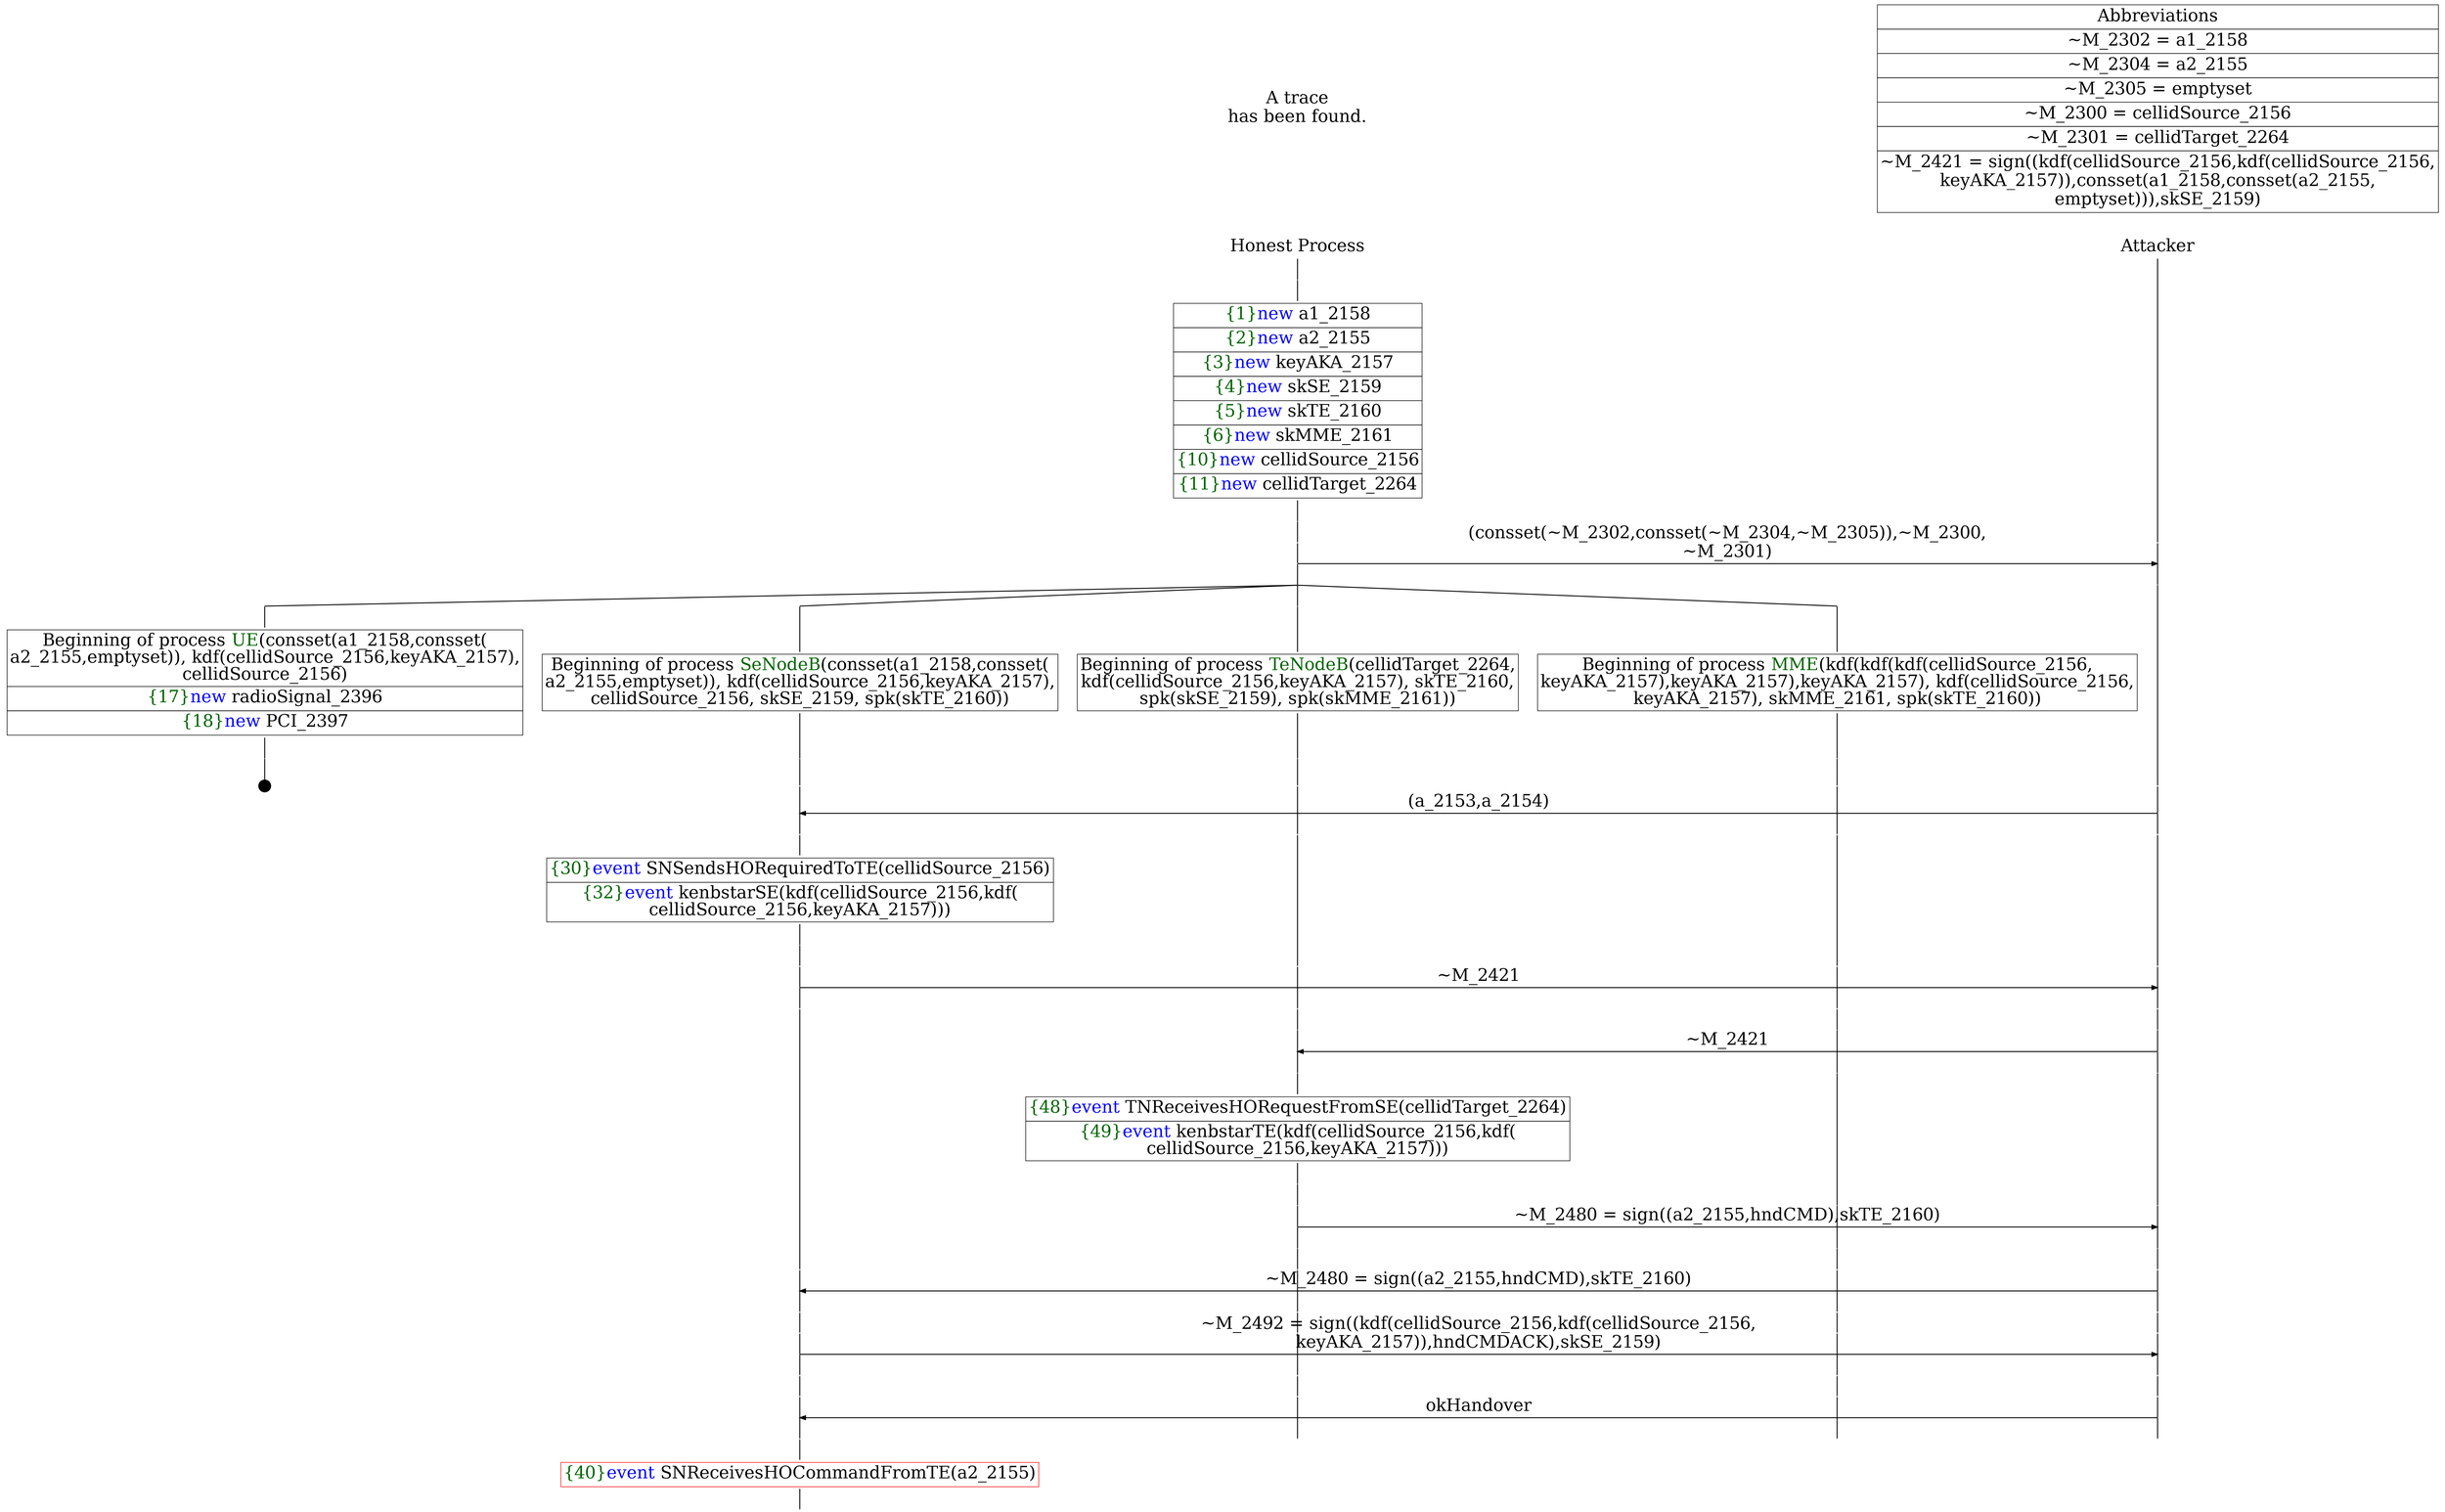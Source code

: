 digraph {
graph [ordering = out]
edge [arrowhead = none, penwidth = 1.6, fontsize = 30]
node [shape = point, width = 0, height = 0, fontsize = 30]
Trace [label = <A trace<br/>
has been found.<br/>
>, shape = plaintext]
P0__0 [label = "Honest Process", shape = plaintext]
P__0 [label = "Attacker", shape = plaintext]
Trace -> P0__0 [label = "", style = invisible, weight = 100]{rank = same; P0__0 P__0}
P0__0 -> P0__1 [label = <>, weight = 100]
P0__1 -> P0__2 [label = <>, weight = 100]
P0__2 [shape = plaintext, label = <<TABLE BORDER="0" CELLBORDER="1" CELLSPACING="0" CELLPADDING="4"> <TR><TD><FONT COLOR="darkgreen">{1}</FONT><FONT COLOR="blue">new </FONT>a1_2158</TD></TR><TR><TD><FONT COLOR="darkgreen">{2}</FONT><FONT COLOR="blue">new </FONT>a2_2155</TD></TR><TR><TD><FONT COLOR="darkgreen">{3}</FONT><FONT COLOR="blue">new </FONT>keyAKA_2157</TD></TR><TR><TD><FONT COLOR="darkgreen">{4}</FONT><FONT COLOR="blue">new </FONT>skSE_2159</TD></TR><TR><TD><FONT COLOR="darkgreen">{5}</FONT><FONT COLOR="blue">new </FONT>skTE_2160</TD></TR><TR><TD><FONT COLOR="darkgreen">{6}</FONT><FONT COLOR="blue">new </FONT>skMME_2161</TD></TR><TR><TD><FONT COLOR="darkgreen">{10}</FONT><FONT COLOR="blue">new </FONT>cellidSource_2156</TD></TR><TR><TD><FONT COLOR="darkgreen">{11}</FONT><FONT COLOR="blue">new </FONT>cellidTarget_2264</TD></TR></TABLE>>]
P0__2 -> P0__3 [label = <>, weight = 100]
P0__3 -> P0__4 [label = <>, weight = 100]
P__0 -> P__1 [label = <>, weight = 100]
{rank = same; P__1 P0__4}
P0__4 -> P0__5 [label = <>, weight = 100]
P__1 -> P__2 [label = <>, weight = 100]
{rank = same; P__2 P0__5}
P0__5 -> P__2 [label = <(consset(~M_2302,consset(~M_2304,~M_2305)),~M_2300,<br/>
~M_2301)>, arrowhead = normal]
P0__5 -> P0__6 [label = <>, weight = 100]
P__2 -> P__3 [label = <>, weight = 100]
{rank = same; P__3 P0__6}
/*RPar */
P0__6 -> P0_3__6 [label = <>]
P0__6 -> P0_2__6 [label = <>]
P0__6 -> P0_1__6 [label = <>]
P0__6 -> P0_0__6 [label = <>]
P0__6 [label = "", fixedsize = false, width = 0, height = 0, shape = none]
{rank = same; P0_0__6 P0_1__6 P0_2__6 P0_3__6}
P0_0__6 -> P0_0__7 [label = <>, weight = 100]
P0_0__7 [shape = plaintext, label = <<TABLE BORDER="0" CELLBORDER="1" CELLSPACING="0" CELLPADDING="4"> <TR><TD>Beginning of process <FONT COLOR="darkgreen">MME</FONT>(kdf(kdf(kdf(cellidSource_2156,<br/>
keyAKA_2157),keyAKA_2157),keyAKA_2157), kdf(cellidSource_2156,<br/>
keyAKA_2157), skMME_2161, spk(skTE_2160))</TD></TR></TABLE>>]
P0_0__7 -> P0_0__8 [label = <>, weight = 100]
P0_1__6 -> P0_1__7 [label = <>, weight = 100]
P0_1__7 [shape = plaintext, label = <<TABLE BORDER="0" CELLBORDER="1" CELLSPACING="0" CELLPADDING="4"> <TR><TD>Beginning of process <FONT COLOR="darkgreen">TeNodeB</FONT>(cellidTarget_2264,<br/>
kdf(cellidSource_2156,keyAKA_2157), skTE_2160,<br/>
spk(skSE_2159), spk(skMME_2161))</TD></TR></TABLE>>]
P0_1__7 -> P0_1__8 [label = <>, weight = 100]
P0_2__6 -> P0_2__7 [label = <>, weight = 100]
P0_2__7 [shape = plaintext, label = <<TABLE BORDER="0" CELLBORDER="1" CELLSPACING="0" CELLPADDING="4"> <TR><TD>Beginning of process <FONT COLOR="darkgreen">SeNodeB</FONT>(consset(a1_2158,consset(<br/>
a2_2155,emptyset)), kdf(cellidSource_2156,keyAKA_2157),<br/>
cellidSource_2156, skSE_2159, spk(skTE_2160))</TD></TR></TABLE>>]
P0_2__7 -> P0_2__8 [label = <>, weight = 100]
P0_3__6 -> P0_3__7 [label = <>, weight = 100]
P0_3__7 [shape = plaintext, label = <<TABLE BORDER="0" CELLBORDER="1" CELLSPACING="0" CELLPADDING="4"> <TR><TD>Beginning of process <FONT COLOR="darkgreen">UE</FONT>(consset(a1_2158,consset(<br/>
a2_2155,emptyset)), kdf(cellidSource_2156,keyAKA_2157),<br/>
cellidSource_2156)</TD></TR><TR><TD><FONT COLOR="darkgreen">{17}</FONT><FONT COLOR="blue">new </FONT>radioSignal_2396</TD></TR><TR><TD><FONT COLOR="darkgreen">{18}</FONT><FONT COLOR="blue">new </FONT>PCI_2397</TD></TR></TABLE>>]
P0_3__7 -> P0_3__8 [label = <>, weight = 100]
P0_3__9 [label = "", width = 0.3, height = 0.3]
P0_3__8 -> P0_3__9 [label = <>, weight = 100]
P0_2__8 -> P0_2__9 [label = <>, weight = 100]
P0_1__8 -> P0_1__9 [label = <>, weight = 100]
P0_0__8 -> P0_0__9 [label = <>, weight = 100]
P__3 -> P__4 [label = <>, weight = 100]
{rank = same; P__4 P0_0__9 P0_1__9 P0_2__9}
P0_2__9 -> P0_2__10 [label = <>, weight = 100]
P__4 -> P__5 [label = <>, weight = 100]
{rank = same; P__5 P0_2__10}
P0_2__10 -> P__5 [label = <(a_2153,a_2154)>, dir = back, arrowhead = normal]
P0_2__10 -> P0_2__11 [label = <>, weight = 100]
P0_1__9 -> P0_1__10 [label = <>, weight = 100]
P0_0__9 -> P0_0__10 [label = <>, weight = 100]
P__5 -> P__6 [label = <>, weight = 100]
{rank = same; P__6 P0_0__10 P0_1__10 P0_2__11}
P0_2__11 -> P0_2__12 [label = <>, weight = 100]
P0_2__12 [shape = plaintext, label = <<TABLE BORDER="0" CELLBORDER="1" CELLSPACING="0" CELLPADDING="4"> <TR><TD><FONT COLOR="darkgreen">{30}</FONT><FONT COLOR="blue">event</FONT> SNSendsHORequiredToTE(cellidSource_2156)<br/>
</TD></TR><TR><TD><FONT COLOR="darkgreen">{32}</FONT><FONT COLOR="blue">event</FONT> kenbstarSE(kdf(cellidSource_2156,kdf(<br/>
cellidSource_2156,keyAKA_2157)))</TD></TR></TABLE>>]
P0_2__12 -> P0_2__13 [label = <>, weight = 100]
P0_2__13 -> P0_2__14 [label = <>, weight = 100]
P0_1__10 -> P0_1__11 [label = <>, weight = 100]
P0_0__10 -> P0_0__11 [label = <>, weight = 100]
P__6 -> P__7 [label = <>, weight = 100]
{rank = same; P__7 P0_0__11 P0_1__11 P0_2__14}
P0_2__14 -> P0_2__15 [label = <>, weight = 100]
P__7 -> P__8 [label = <>, weight = 100]
{rank = same; P__8 P0_2__15}
P0_2__15 -> P__8 [label = <~M_2421>, arrowhead = normal]
P0_2__15 -> P0_2__16 [label = <>, weight = 100]
P0_1__11 -> P0_1__12 [label = <>, weight = 100]
P0_0__11 -> P0_0__12 [label = <>, weight = 100]
P__8 -> P__9 [label = <>, weight = 100]
{rank = same; P__9 P0_0__12 P0_1__12 P0_2__16}
P0_1__12 -> P0_1__13 [label = <>, weight = 100]
P0_0__12 -> P0_0__13 [label = <>, weight = 100]
P__9 -> P__10 [label = <>, weight = 100]
{rank = same; P__10 P0_0__13 P0_1__13}
P0_1__13 -> P0_1__14 [label = <>, weight = 100]
P__10 -> P__11 [label = <>, weight = 100]
{rank = same; P__11 P0_1__14}
P0_1__14 -> P__11 [label = <~M_2421>, dir = back, arrowhead = normal]
P0_1__14 -> P0_1__15 [label = <>, weight = 100]
P0_0__13 -> P0_0__14 [label = <>, weight = 100]
P__11 -> P__12 [label = <>, weight = 100]
{rank = same; P__12 P0_0__14 P0_1__15}
P0_1__15 -> P0_1__16 [label = <>, weight = 100]
P0_1__16 [shape = plaintext, label = <<TABLE BORDER="0" CELLBORDER="1" CELLSPACING="0" CELLPADDING="4"> <TR><TD><FONT COLOR="darkgreen">{48}</FONT><FONT COLOR="blue">event</FONT> TNReceivesHORequestFromSE(cellidTarget_2264)<br/>
</TD></TR><TR><TD><FONT COLOR="darkgreen">{49}</FONT><FONT COLOR="blue">event</FONT> kenbstarTE(kdf(cellidSource_2156,kdf(<br/>
cellidSource_2156,keyAKA_2157)))</TD></TR></TABLE>>]
P0_1__16 -> P0_1__17 [label = <>, weight = 100]
P0_1__17 -> P0_1__18 [label = <>, weight = 100]
P0_0__14 -> P0_0__15 [label = <>, weight = 100]
P__12 -> P__13 [label = <>, weight = 100]
{rank = same; P__13 P0_0__15 P0_1__18}
P0_1__18 -> P0_1__19 [label = <>, weight = 100]
P__13 -> P__14 [label = <>, weight = 100]
{rank = same; P__14 P0_1__19}
P0_1__19 -> P__14 [label = <~M_2480 = sign((a2_2155,hndCMD),skTE_2160)>, arrowhead = normal]
P0_1__19 -> P0_1__20 [label = <>, weight = 100]
P0_0__15 -> P0_0__16 [label = <>, weight = 100]
P__14 -> P__15 [label = <>, weight = 100]
{rank = same; P__15 P0_0__16 P0_1__20}
P0_2__16 -> P0_2__17 [label = <>, weight = 100]
P0_1__20 -> P0_1__21 [label = <>, weight = 100]
P0_0__16 -> P0_0__17 [label = <>, weight = 100]
P__15 -> P__16 [label = <>, weight = 100]
{rank = same; P__16 P0_0__17 P0_1__21 P0_2__17}
P0_2__17 -> P0_2__18 [label = <>, weight = 100]
P__16 -> P__17 [label = <>, weight = 100]
{rank = same; P__17 P0_2__18}
P0_2__18 -> P__17 [label = <~M_2480 = sign((a2_2155,hndCMD),skTE_2160)>, dir = back, arrowhead = normal]
P0_2__18 -> P0_2__19 [label = <>, weight = 100]
P0_1__21 -> P0_1__22 [label = <>, weight = 100]
P0_0__17 -> P0_0__18 [label = <>, weight = 100]
P__17 -> P__18 [label = <>, weight = 100]
{rank = same; P__18 P0_0__18 P0_1__22 P0_2__19}
P0_2__19 -> P0_2__20 [label = <>, weight = 100]
P0_1__22 -> P0_1__23 [label = <>, weight = 100]
P0_0__18 -> P0_0__19 [label = <>, weight = 100]
P__18 -> P__19 [label = <>, weight = 100]
{rank = same; P__19 P0_0__19 P0_1__23 P0_2__20}
P0_2__20 -> P0_2__21 [label = <>, weight = 100]
P__19 -> P__20 [label = <>, weight = 100]
{rank = same; P__20 P0_2__21}
P0_2__21 -> P__20 [label = <~M_2492 = sign((kdf(cellidSource_2156,kdf(cellidSource_2156,<br/>
keyAKA_2157)),hndCMDACK),skSE_2159)>, arrowhead = normal]
P0_2__21 -> P0_2__22 [label = <>, weight = 100]
P0_1__23 -> P0_1__24 [label = <>, weight = 100]
P0_0__19 -> P0_0__20 [label = <>, weight = 100]
P__20 -> P__21 [label = <>, weight = 100]
{rank = same; P__21 P0_0__20 P0_1__24 P0_2__22}
P0_2__22 -> P0_2__23 [label = <>, weight = 100]
P0_1__24 -> P0_1__25 [label = <>, weight = 100]
P0_0__20 -> P0_0__21 [label = <>, weight = 100]
P__21 -> P__22 [label = <>, weight = 100]
{rank = same; P__22 P0_0__21 P0_1__25 P0_2__23}
P0_2__23 -> P0_2__24 [label = <>, weight = 100]
P__22 -> P__23 [label = <>, weight = 100]
{rank = same; P__23 P0_2__24}
P0_2__24 -> P__23 [label = <okHandover>, dir = back, arrowhead = normal]
P0_2__24 -> P0_2__25 [label = <>, weight = 100]
P0_1__25 -> P0_1__26 [label = <>, weight = 100]
P0_0__21 -> P0_0__22 [label = <>, weight = 100]
P__23 -> P__24 [label = <>, weight = 100]
{rank = same; P__24 P0_0__22 P0_1__26 P0_2__25}
P0_2__25 -> P0_2__26 [label = <>, weight = 100]
P0_2__26 [color = red, shape = plaintext, label = <<TABLE BORDER="0" CELLBORDER="1" CELLSPACING="0" CELLPADDING="4"> <TR><TD><FONT COLOR="darkgreen">{40}</FONT><FONT COLOR="blue">event</FONT> SNReceivesHOCommandFromTE(a2_2155)</TD></TR></TABLE>>]
P0_2__26 -> P0_2__27 [label = <>, weight = 100]
Abbrev [shape = plaintext, label = <<TABLE BORDER="0" CELLBORDER="1" CELLSPACING="0" CELLPADDING="4"><TR> <TD> Abbreviations </TD></TR><TR><TD>~M_2302 = a1_2158</TD></TR><TR><TD>~M_2304 = a2_2155</TD></TR><TR><TD>~M_2305 = emptyset</TD></TR><TR><TD>~M_2300 = cellidSource_2156</TD></TR><TR><TD>~M_2301 = cellidTarget_2264</TD></TR><TR><TD>~M_2421 = sign((kdf(cellidSource_2156,kdf(cellidSource_2156,<br/>
keyAKA_2157)),consset(a1_2158,consset(a2_2155,<br/>
emptyset))),skSE_2159)</TD></TR></TABLE>>]Abbrev -> P__0 [style = invisible, weight =100]}